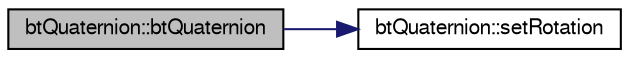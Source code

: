 digraph G
{
  bgcolor="transparent";
  edge [fontname="FreeSans",fontsize=10,labelfontname="FreeSans",labelfontsize=10];
  node [fontname="FreeSans",fontsize=10,shape=record];
  rankdir=LR;
  Node1 [label="btQuaternion::btQuaternion",height=0.2,width=0.4,color="black", fillcolor="grey75", style="filled" fontcolor="black"];
  Node1 -> Node2 [color="midnightblue",fontsize=10,style="solid"];
  Node2 [label="btQuaternion::setRotation",height=0.2,width=0.4,color="black",URL="$classbt_quaternion.html#de840b704d06ad0092b996b432b8a8a6",tooltip="Set the rotation using axis angle notation."];
}
